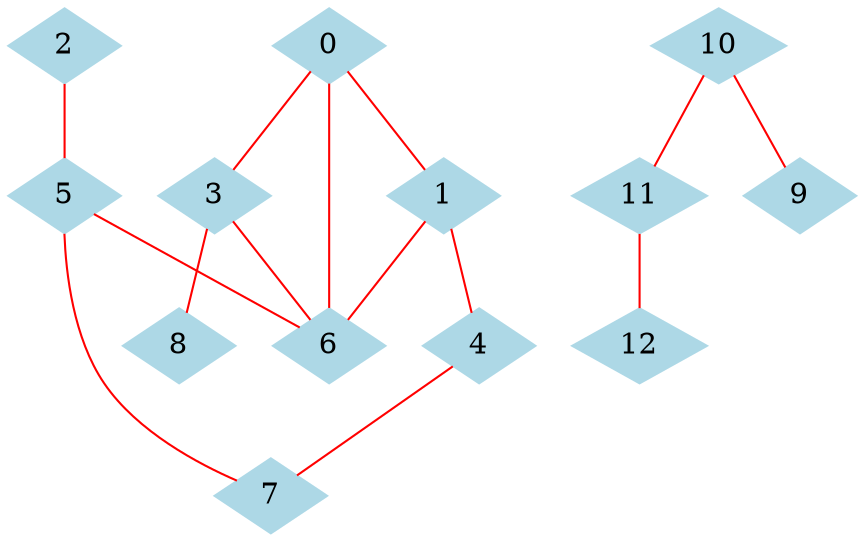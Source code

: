 graph G {
  node [shape=diamond, style=filled, color=lightblue];
  edge [color=red];
  0;
  6;
  5;
  3;
  8;
  4;
  7;
  1;
  2;
  10;
  11;
  12;
  9;
  10 -- 9;
  5 -- 6;
  2 -- 5;
  3 -- 8;
  10 -- 11;
  0 -- 6;
  0 -- 3;
  4 -- 7;
  3 -- 6;
  11 -- 12;
  5 -- 7;
  0 -- 1;
  1 -- 6;
  1 -- 4;
}

